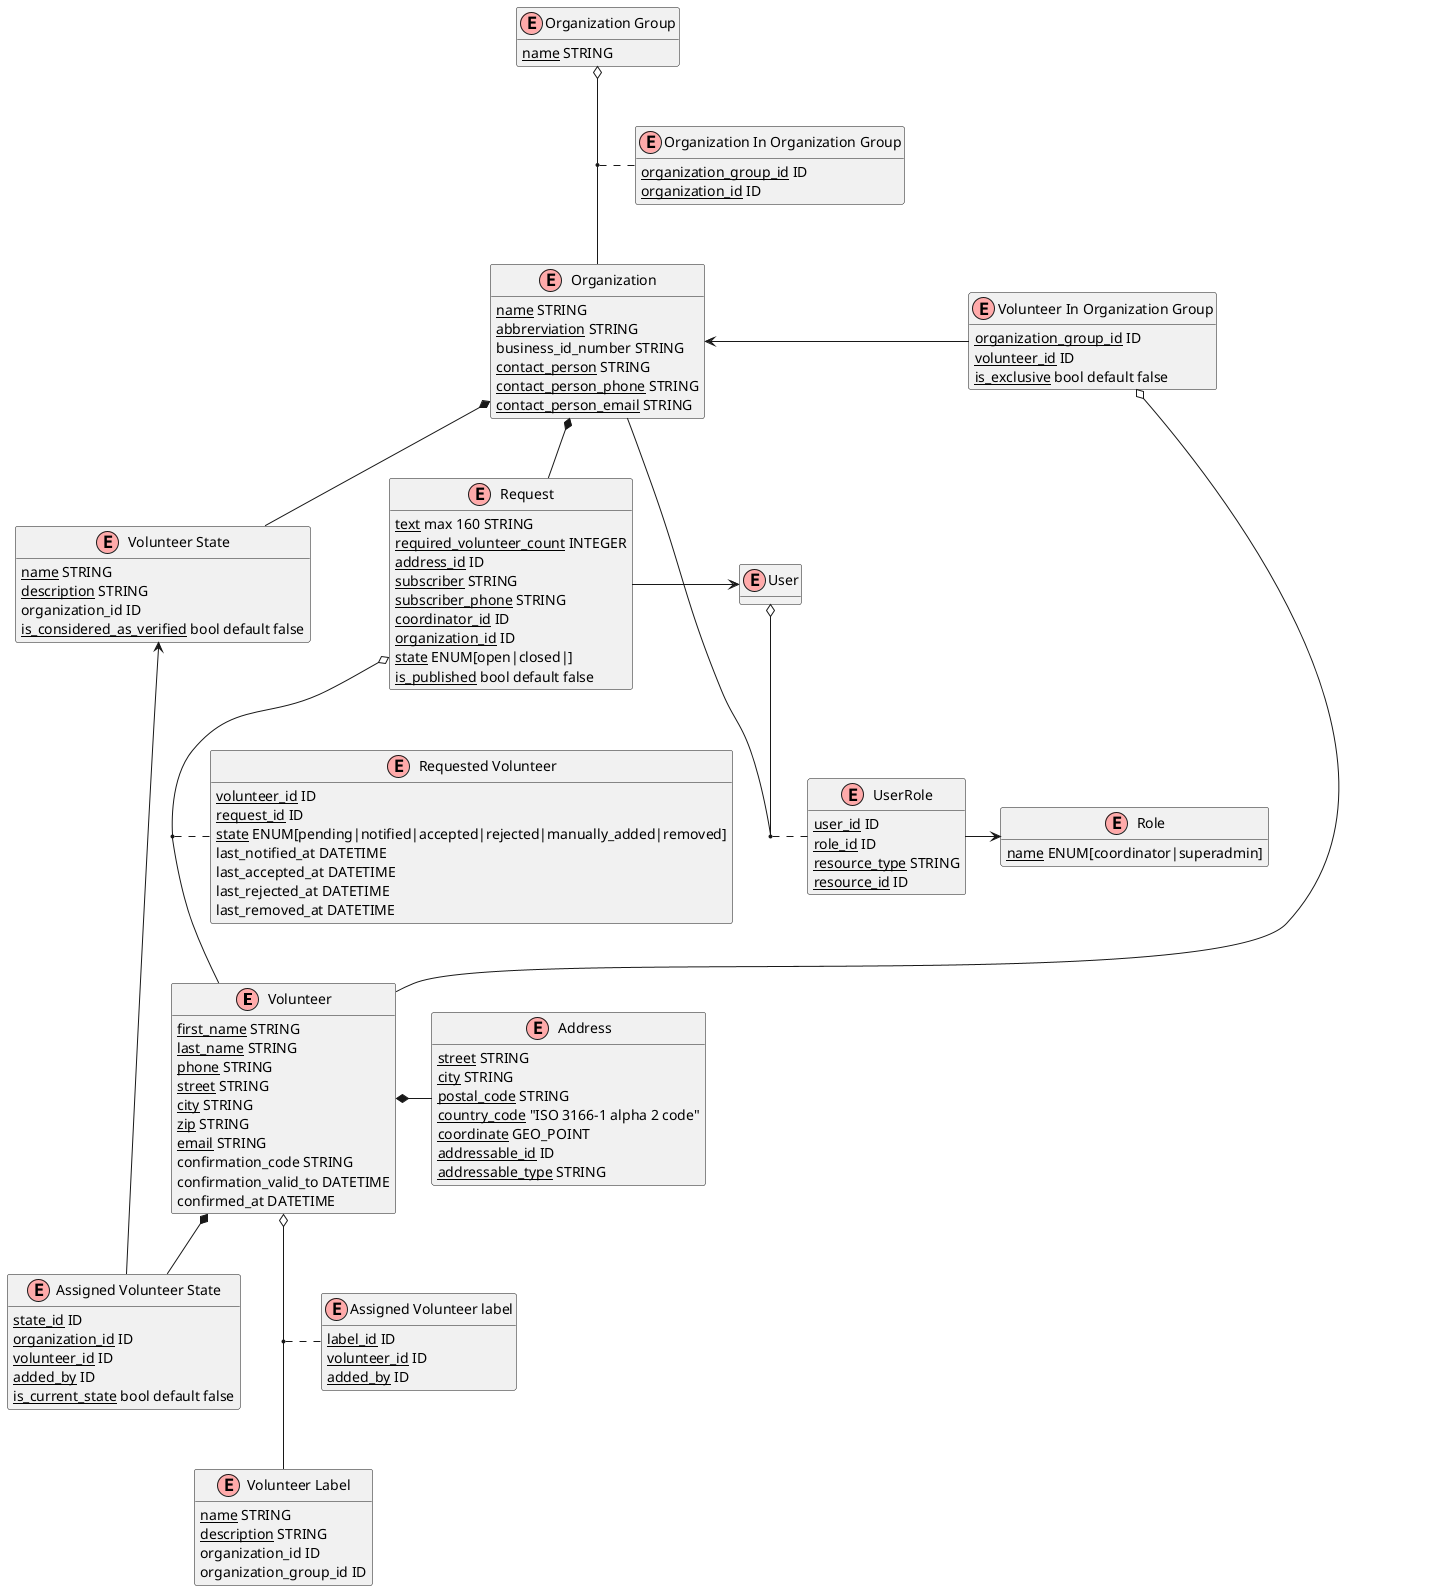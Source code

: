 @startuml

' uncomment the line below if you're using computer with a retina display
' skinparam dpi 300
!define Entity(name,desc) class name as "desc" << (E,#FFAAAA) >>
' we use bold for primary key
' green color for unique
' and underscore for not_null
!define primary_key(x) <b>x</b>
!define not_null(x) <u>x</u>
' other tags available:
' <i></i>
' <back:COLOR></color>, where color is a color name or html color code
' (#FFAACC)
' see: http://plantuml.com/classes.html#More
hide methods
hide stereotypes
' entities

Entity(volunteer, "Volunteer"){
  not_null(first_name) STRING
  not_null(last_name) STRING
  not_null(phone) STRING
  not_null(street) STRING
  not_null(city) STRING
  not_null(zip) STRING
  not_null(email) STRING
  confirmation_code STRING
  confirmation_valid_to DATETIME
  confirmed_at DATETIME
}

Entity(volunteer_label, "Volunteer Label"){
  not_null(name) STRING
  not_null(description) STRING
  organization_id ID
  organization_group_id ID
}



Entity(volunteer_state, "Volunteer State"){
  not_null(name) STRING
  not_null(description) STRING
  organization_id ID
  not_null(is_considered_as_verified) bool default false
}

Entity(assigned_volunteer_state, "Assigned Volunteer State"){
  not_null(state_id) ID
  not_null(organization_id) ID
  not_null(volunteer_id) ID
  not_null(added_by) ID
  not_null(is_current_state) bool default false
  'TODO nebude potrebovat to delat skrze organization group id
}



Entity(assigned_volunteer_label, "Assigned Volunteer label"){
  not_null(label_id) ID
  not_null(volunteer_id) ID
  not_null(added_by) ID
}

Entity(address, "Address"){
  not_null(street) STRING
  not_null(city) STRING
  not_null(postal_code) STRING
  not_null(country_code) "ISO 3166-1 alpha 2 code" 
  not_null(coordinate) GEO_POINT
  not_null(addressable_id) ID
  not_null(addressable_type) STRING
}




Entity(request, "Request"){
  not_null(text) max 160 STRING
  not_null(required_volunteer_count) INTEGER
  not_null(address_id) ID
  not_null(subscriber) STRING 
  not_null(subscriber_phone) STRING 
  not_null(coordinator_id) ID
  not_null(organization_id) ID
  not_null(state) ENUM[open|closed|]
  not_null(is_published) bool default false
}
' TODO TOM on state, WTF is prislibeno?

Entity(requested_volunteer, "Requested Volunteer"){
  not_null(volunteer_id) ID
  not_null(request_id) ID
  not_null(state) ENUM[pending|notified|accepted|rejected|manually_added|removed]
  last_notified_at DATETIME
  last_accepted_at DATETIME
  last_rejected_at DATETIME
  last_removed_at DATETIME
}

' TODO: Mozna eventy


Entity(organization, "Organization") {
  not_null(name) STRING
  not_null(abbrerviation) STRING
  business_id_number STRING
  not_null(contact_person) STRING 
  not_null(contact_person_phone) STRING 
  not_null(contact_person_email) STRING
}



Entity(organization_group, "Organization Group") {
  not_null(name) STRING

}

Entity(volunteer_in_organization_group, "Volunteer In Organization Group"){
  not_null(organization_group_id) ID
  not_null(volunteer_id) ID
  not_null(is_exclusive) bool default false
}

Entity(organization_in_organization_group, "Organization In Organization Group"){
  not_null(organization_group_id) ID
  not_null(organization_id) ID
}

Entity(user, "User"){
 ' Devise
}

Entity(user_role, "UserRole"){
  not_null(user_id) ID
  not_null(role_id) ID
  not_null(resource_type) STRING
  not_null(resource_id) ID
}

Entity(role, "Role") {
  not_null(name) ENUM[coordinator|superadmin]
}


' relationships
organization_group 	o-- organization
(organization_group, organization) .- organization_in_organization_group
user o-- organization
(user, organization) .- user_role
user_role -> role
volunteer o-- volunteer_label
(volunteer, volunteer_label) .- assigned_volunteer_label
organization *-- request
request -> user
request  o-- volunteer
(request, volunteer) .- requested_volunteer
volunteer *- address
volunteer *-- assigned_volunteer_state
volunteer_state <- assigned_volunteer_state
organization *- volunteer_state
volunteer_in_organization_group o- volunteer
organization <- volunteer_in_organization_group

@enduml
